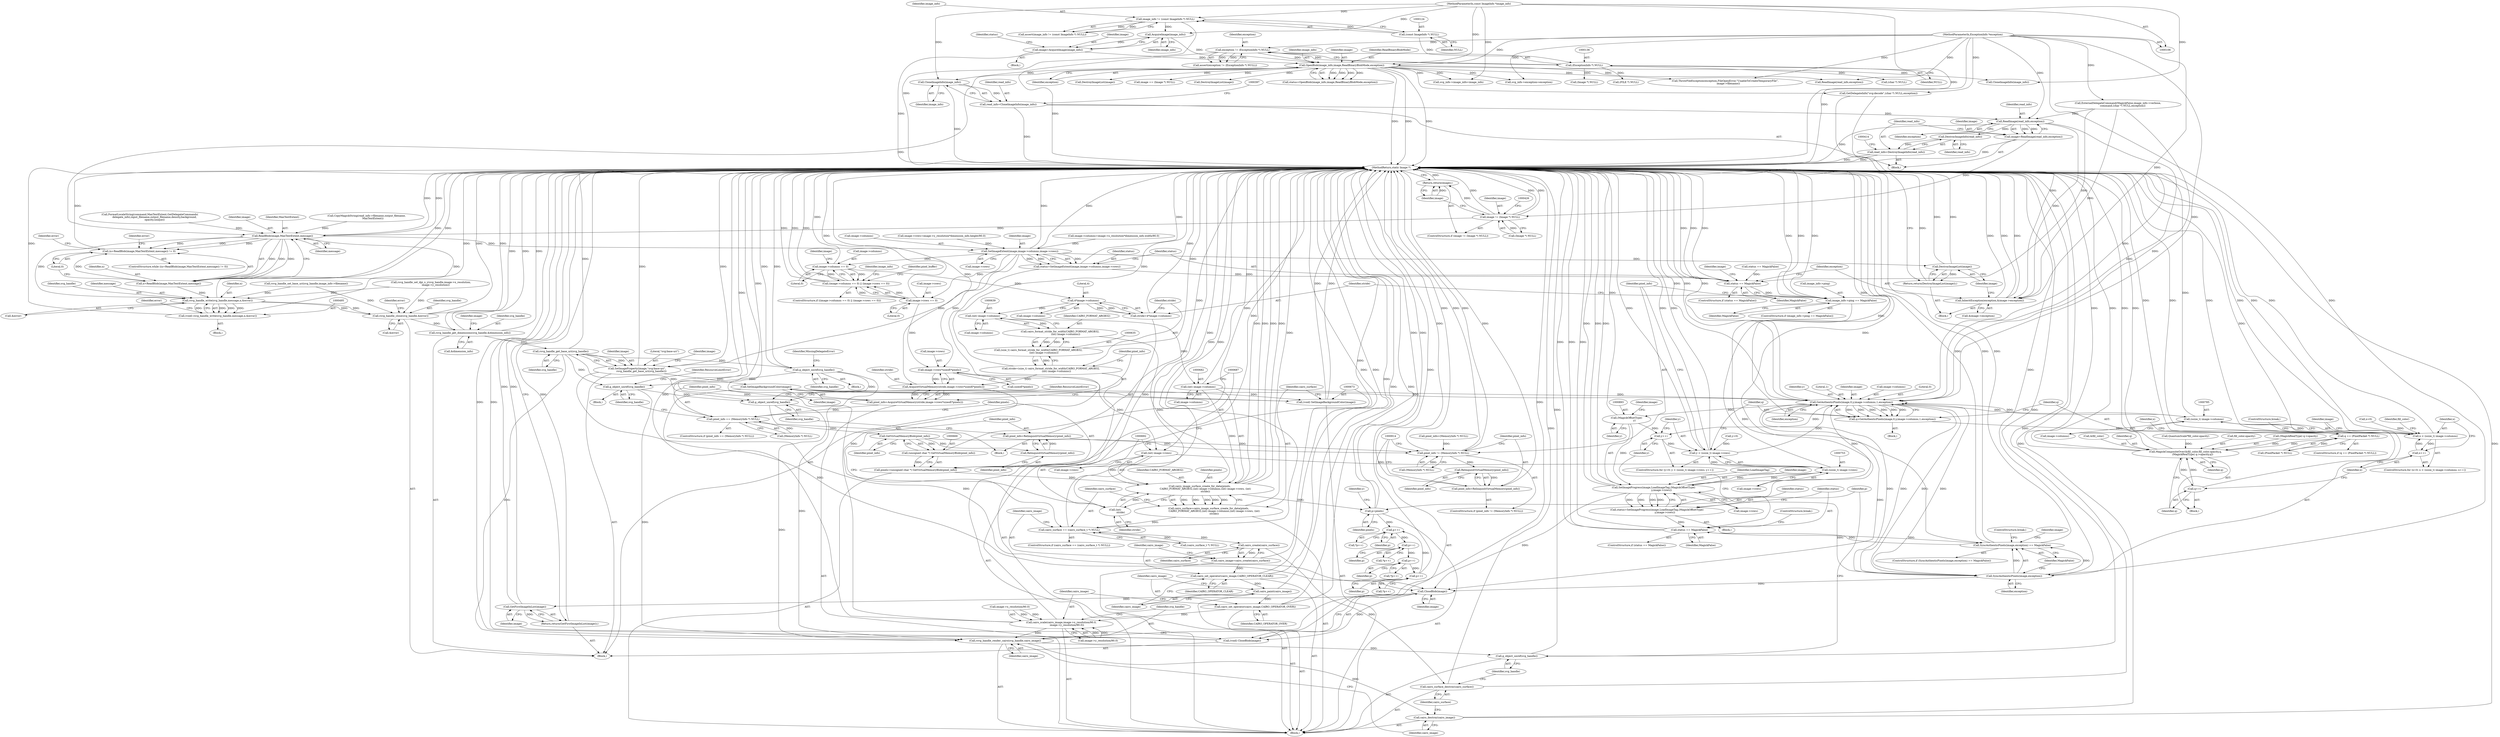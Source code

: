 digraph "0_ImageMagick_f6e9d0d9955e85bdd7540b251cd50d598dacc5e6_60@pointer" {
"1000394" [label="(Call,CloneImageInfo(image_info))"];
"1000165" [label="(Call,OpenBlob(image_info,image,ReadBinaryBlobMode,exception))"];
"1000161" [label="(Call,AcquireImage(image_info))"];
"1000121" [label="(Call,image_info != (const ImageInfo *) NULL)"];
"1000107" [label="(MethodParameterIn,const ImageInfo *image_info)"];
"1000123" [label="(Call,(const ImageInfo *) NULL)"];
"1000159" [label="(Call,image=AcquireImage(image_info))"];
"1000133" [label="(Call,exception != (ExceptionInfo *) NULL)"];
"1000108" [label="(MethodParameterIn,ExceptionInfo *exception)"];
"1000135" [label="(Call,(ExceptionInfo *) NULL)"];
"1000392" [label="(Call,read_info=CloneImageInfo(image_info))"];
"1000406" [label="(Call,ReadImage(read_info,exception))"];
"1000404" [label="(Call,image=ReadImage(read_info,exception))"];
"1000418" [label="(Call,image != (Image *) NULL)"];
"1000423" [label="(Return,return(image);)"];
"1000483" [label="(Call,ReadBlob(image,MaxTextExtent,message))"];
"1000480" [label="(Call,(n=ReadBlob(image,MaxTextExtent,message)) != 0)"];
"1000481" [label="(Call,n=ReadBlob(image,MaxTextExtent,message))"];
"1000496" [label="(Call,rsvg_handle_write(svg_handle,message,n,&error))"];
"1000494" [label="(Call,(void) rsvg_handle_write(svg_handle,message,n,&error))"];
"1000515" [label="(Call,rsvg_handle_close(svg_handle,&error))"];
"1000527" [label="(Call,rsvg_handle_get_dimensions(svg_handle,&dimension_info))"];
"1000594" [label="(Call,rsvg_handle_get_base_uri(svg_handle))"];
"1000591" [label="(Call,SetImageProperty(image,\"svg:base-uri\",\n           rsvg_handle_get_base_uri(svg_handle)))"];
"1000674" [label="(Call,SetImageBackgroundColor(image))"];
"1000672" [label="(Call,(void) SetImageBackgroundColor(image))"];
"1000762" [label="(Call,GetAuthenticPixels(image,0,y,image->columns,1,exception))"];
"1000757" [label="(Call,y++)"];
"1000750" [label="(Call,y < (ssize_t) image->rows)"];
"1000760" [label="(Call,q=GetAuthenticPixels(image,0,y,image->columns,1,exception))"];
"1000772" [label="(Call,q == (PixelPacket *) NULL)"];
"1000856" [label="(Call,MagickCompositeOver(&fill_color,fill_color.opacity,q,\n                  (MagickRealType) q->opacity,q))"];
"1000869" [label="(Call,q++)"];
"1000784" [label="(Call,(ssize_t) image->columns)"];
"1000782" [label="(Call,x < (ssize_t) image->columns)"];
"1000789" [label="(Call,x++)"];
"1000873" [label="(Call,SyncAuthenticPixels(image,exception))"];
"1000872" [label="(Call,SyncAuthenticPixels(image,exception) == MagickFalse)"];
"1000899" [label="(Call,status == MagickFalse)"];
"1000889" [label="(Call,SetImageProgress(image,LoadImageTag,(MagickOffsetType)\n                    y,image->rows))"];
"1000752" [label="(Call,(ssize_t) image->rows)"];
"1000887" [label="(Call,status=SetImageProgress(image,LoadImageTag,(MagickOffsetType)\n                    y,image->rows))"];
"1000915" [label="(Call,CloseBlob(image))"];
"1000913" [label="(Call,(void) CloseBlob(image))"];
"1000918" [label="(Call,GetFirstImageInList(image))"];
"1000917" [label="(Return,return(GetFirstImageInList(image));)"];
"1000892" [label="(Call,(MagickOffsetType)\n                    y)"];
"1000612" [label="(Call,g_object_unref(svg_handle))"];
"1000661" [label="(Call,g_object_unref(svg_handle))"];
"1000705" [label="(Call,g_object_unref(svg_handle))"];
"1000734" [label="(Call,rsvg_handle_render_cairo(svg_handle,cairo_image))"];
"1000737" [label="(Call,cairo_destroy(cairo_image))"];
"1000741" [label="(Call,g_object_unref(svg_handle))"];
"1000564" [label="(Call,SetImageExtent(image,image->columns,image->rows))"];
"1000562" [label="(Call,status=SetImageExtent(image,image->columns,image->rows))"];
"1000573" [label="(Call,status == MagickFalse)"];
"1000618" [label="(Call,image_info->ping == MagickFalse)"];
"1000584" [label="(Call,DestroyImageList(image))"];
"1000583" [label="(Return,return(DestroyImageList(image));)"];
"1000598" [label="(Call,image->columns == 0)"];
"1000597" [label="(Call,(image->columns == 0) || (image->rows == 0))"];
"1000627" [label="(Call,4*image->columns)"];
"1000625" [label="(Call,stride=4*image->columns)"];
"1000638" [label="(Call,(int) image->columns)"];
"1000636" [label="(Call,cairo_format_stride_for_width(CAIRO_FORMAT_ARGB32,\n              (int) image->columns))"];
"1000634" [label="(Call,(size_t) cairo_format_stride_for_width(CAIRO_FORMAT_ARGB32,\n              (int) image->columns))"];
"1000632" [label="(Call,stride=(size_t) cairo_format_stride_for_width(CAIRO_FORMAT_ARGB32,\n              (int) image->columns))"];
"1000645" [label="(Call,AcquireVirtualMemory(stride,image->rows*sizeof(*pixels)))"];
"1000643" [label="(Call,pixel_info=AcquireVirtualMemory(stride,image->rows*sizeof(*pixels)))"];
"1000655" [label="(Call,pixel_info == (MemoryInfo *) NULL)"];
"1000670" [label="(Call,GetVirtualMemoryBlob(pixel_info))"];
"1000668" [label="(Call,(unsigned char *) GetVirtualMemoryBlob(pixel_info))"];
"1000666" [label="(Call,pixels=(unsigned char *) GetVirtualMemoryBlob(pixel_info))"];
"1000678" [label="(Call,cairo_image_surface_create_for_data(pixels,\n              CAIRO_FORMAT_ARGB32,(int) image->columns,(int) image->rows, (int)\n              stride))"];
"1000676" [label="(Call,cairo_surface=cairo_image_surface_create_for_data(pixels,\n              CAIRO_FORMAT_ARGB32,(int) image->columns,(int) image->rows, (int)\n              stride))"];
"1000695" [label="(Call,cairo_surface == (cairo_surface_t *) NULL)"];
"1000712" [label="(Call,cairo_create(cairo_surface))"];
"1000710" [label="(Call,cairo_image=cairo_create(cairo_surface))"];
"1000714" [label="(Call,cairo_set_operator(cairo_image,CAIRO_OPERATOR_CLEAR))"];
"1000717" [label="(Call,cairo_paint(cairo_image))"];
"1000719" [label="(Call,cairo_set_operator(cairo_image,CAIRO_OPERATOR_OVER))"];
"1000722" [label="(Call,cairo_scale(cairo_image,image->x_resolution/90.0,\n              image->y_resolution/90.0))"];
"1000739" [label="(Call,cairo_surface_destroy(cairo_surface))"];
"1000743" [label="(Call,p=pixels)"];
"1000798" [label="(Call,p++)"];
"1000806" [label="(Call,p++)"];
"1000814" [label="(Call,p++)"];
"1000824" [label="(Call,p++)"];
"1000703" [label="(Call,RelinquishVirtualMemory(pixel_info))"];
"1000701" [label="(Call,pixel_info=RelinquishVirtualMemory(pixel_info))"];
"1000904" [label="(Call,pixel_info != (MemoryInfo *) NULL)"];
"1000911" [label="(Call,RelinquishVirtualMemory(pixel_info))"];
"1000909" [label="(Call,pixel_info=RelinquishVirtualMemory(pixel_info))"];
"1000691" [label="(Call,(int)\n              stride)"];
"1000681" [label="(Call,(int) image->columns)"];
"1000603" [label="(Call,image->rows == 0)"];
"1000647" [label="(Call,image->rows*sizeof(*pixels))"];
"1000686" [label="(Call,(int) image->rows)"];
"1000411" [label="(Call,DestroyImageInfo(read_info))"];
"1000409" [label="(Call,read_info=DestroyImageInfo(read_info))"];
"1000577" [label="(Call,InheritException(exception,&image->exception))"];
"1000869" [label="(Call,q++)"];
"1000736" [label="(Identifier,cairo_image)"];
"1000490" [label="(Identifier,error)"];
"1000912" [label="(Identifier,pixel_info)"];
"1000905" [label="(Identifier,pixel_info)"];
"1000648" [label="(Call,image->rows)"];
"1000180" [label="(Call,(Image *) NULL)"];
"1000789" [label="(Call,x++)"];
"1000779" [label="(Call,x=0)"];
"1000161" [label="(Call,AcquireImage(image_info))"];
"1000625" [label="(Call,stride=4*image->columns)"];
"1000577" [label="(Call,InheritException(exception,&image->exception))"];
"1000623" [label="(Block,)"];
"1000454" [label="(Call,rsvg_handle_set_base_uri(svg_handle,image_info->filename))"];
"1000719" [label="(Call,cairo_set_operator(cairo_image,CAIRO_OPERATOR_OVER))"];
"1000169" [label="(Identifier,exception)"];
"1000765" [label="(Identifier,y)"];
"1000407" [label="(Identifier,read_info)"];
"1000603" [label="(Call,image->rows == 0)"];
"1000159" [label="(Call,image=AcquireImage(image_info))"];
"1000419" [label="(Identifier,image)"];
"1000133" [label="(Call,exception != (ExceptionInfo *) NULL)"];
"1000613" [label="(Identifier,svg_handle)"];
"1000576" [label="(Block,)"];
"1000177" [label="(Call,DestroyImageList(image))"];
"1000670" [label="(Call,GetVirtualMemoryBlob(pixel_info))"];
"1000704" [label="(Identifier,pixel_info)"];
"1000886" [label="(Block,)"];
"1000873" [label="(Call,SyncAuthenticPixels(image,exception))"];
"1000120" [label="(Call,assert(image_info != (const ImageInfo *) NULL))"];
"1000134" [label="(Identifier,exception)"];
"1000863" [label="(Call,(MagickRealType) q->opacity)"];
"1000761" [label="(Identifier,q)"];
"1000696" [label="(Identifier,cairo_surface)"];
"1000483" [label="(Call,ReadBlob(image,MaxTextExtent,message))"];
"1000891" [label="(Identifier,LoadImageTag)"];
"1000919" [label="(Identifier,image)"];
"1000752" [label="(Call,(ssize_t) image->rows)"];
"1000911" [label="(Call,RelinquishVirtualMemory(pixel_info))"];
"1000107" [label="(MethodParameterIn,const ImageInfo *image_info)"];
"1001356" [label="(Call,CloneImageInfo(image_info))"];
"1000527" [label="(Call,rsvg_handle_get_dimensions(svg_handle,&dimension_info))"];
"1000769" [label="(Literal,1)"];
"1000585" [label="(Identifier,image)"];
"1000871" [label="(ControlStructure,if (SyncAuthenticPixels(image,exception) == MagickFalse))"];
"1000784" [label="(Call,(ssize_t) image->columns)"];
"1000620" [label="(Identifier,image_info)"];
"1000680" [label="(Identifier,CAIRO_FORMAT_ARGB32)"];
"1000697" [label="(Call,(cairo_surface_t *) NULL)"];
"1000511" [label="(Identifier,error)"];
"1000656" [label="(Identifier,pixel_info)"];
"1000773" [label="(Identifier,q)"];
"1000763" [label="(Identifier,image)"];
"1000612" [label="(Call,g_object_unref(svg_handle))"];
"1000500" [label="(Call,&error)"];
"1000766" [label="(Call,image->columns)"];
"1000636" [label="(Call,cairo_format_stride_for_width(CAIRO_FORMAT_ARGB32,\n              (int) image->columns))"];
"1000813" [label="(Call,*p++)"];
"1000678" [label="(Call,cairo_image_surface_create_for_data(pixels,\n              CAIRO_FORMAT_ARGB32,(int) image->columns,(int) image->rows, (int)\n              stride))"];
"1000655" [label="(Call,pixel_info == (MemoryInfo *) NULL)"];
"1000915" [label="(Call,CloseBlob(image))"];
"1000392" [label="(Call,read_info=CloneImageInfo(image_info))"];
"1000714" [label="(Call,cairo_set_operator(cairo_image,CAIRO_OPERATOR_CLEAR))"];
"1000531" [label="(Call,image->columns=image->x_resolution*dimension_info.width/90.0)"];
"1000798" [label="(Call,p++)"];
"1000481" [label="(Call,n=ReadBlob(image,MaxTextExtent,message))"];
"1000706" [label="(Identifier,svg_handle)"];
"1000909" [label="(Call,pixel_info=RelinquishVirtualMemory(pixel_info))"];
"1000806" [label="(Call,p++)"];
"1000876" [label="(Identifier,MagickFalse)"];
"1000424" [label="(Identifier,image)"];
"1000482" [label="(Identifier,n)"];
"1000901" [label="(Identifier,MagickFalse)"];
"1000393" [label="(Identifier,read_info)"];
"1000498" [label="(Identifier,message)"];
"1000700" [label="(Block,)"];
"1000632" [label="(Call,stride=(size_t) cairo_format_stride_for_width(CAIRO_FORMAT_ARGB32,\n              (int) image->columns))"];
"1000683" [label="(Call,image->columns)"];
"1000418" [label="(Call,image != (Image *) NULL)"];
"1000622" [label="(Identifier,MagickFalse)"];
"1000604" [label="(Call,image->rows)"];
"1000688" [label="(Call,image->rows)"];
"1000857" [label="(Call,&fill_color)"];
"1000122" [label="(Identifier,image_info)"];
"1000782" [label="(Call,x < (ssize_t) image->columns)"];
"1000410" [label="(Identifier,read_info)"];
"1000611" [label="(Identifier,pixel_buffer)"];
"1000724" [label="(Call,image->x_resolution/90.0)"];
"1000162" [label="(Identifier,image_info)"];
"1000695" [label="(Call,cairo_surface == (cairo_surface_t *) NULL)"];
"1000814" [label="(Call,p++)"];
"1000771" [label="(ControlStructure,if (q == (PixelPacket *) NULL))"];
"1000617" [label="(ControlStructure,if (image_info->ping == MagickFalse))"];
"1000412" [label="(Identifier,read_info)"];
"1000676" [label="(Call,cairo_surface=cairo_image_surface_create_for_data(pixels,\n              CAIRO_FORMAT_ARGB32,(int) image->columns,(int) image->rows, (int)\n              stride))"];
"1000640" [label="(Call,image->columns)"];
"1000646" [label="(Identifier,stride)"];
"1000662" [label="(Identifier,svg_handle)"];
"1000488" [label="(Block,)"];
"1000740" [label="(Identifier,cairo_surface)"];
"1000959" [label="(Call,ThrowFileException(exception,FileOpenError,\"UnableToCreateTemporaryFile\",\n        image->filename))"];
"1000420" [label="(Call,(Image *) NULL)"];
"1000777" [label="(ControlStructure,break;)"];
"1000824" [label="(Call,p++)"];
"1000521" [label="(Identifier,error)"];
"1000584" [label="(Call,DestroyImageList(image))"];
"1000121" [label="(Call,image_info != (const ImageInfo *) NULL)"];
"1000754" [label="(Call,image->rows)"];
"1000917" [label="(Return,return(GetFirstImageInList(image));)"];
"1000566" [label="(Call,image->columns)"];
"1000903" [label="(ControlStructure,if (pixel_info != (MemoryInfo *) NULL))"];
"1000471" [label="(Call,rsvg_handle_set_dpi_x_y(svg_handle,image->x_resolution,\n            image->y_resolution))"];
"1000494" [label="(Call,(void) rsvg_handle_write(svg_handle,message,n,&error))"];
"1000895" [label="(Call,image->rows)"];
"1000916" [label="(Identifier,image)"];
"1000887" [label="(Call,status=SetImageProgress(image,LoadImageTag,(MagickOffsetType)\n                    y,image->rows))"];
"1000135" [label="(Call,(ExceptionInfo *) NULL)"];
"1000398" [label="(Call,CopyMagickString(read_info->filename,output_filename,\n                MaxTextExtent))"];
"1000390" [label="(Block,)"];
"1000705" [label="(Call,g_object_unref(svg_handle))"];
"1000904" [label="(Call,pixel_info != (MemoryInfo *) NULL)"];
"1000807" [label="(Identifier,p)"];
"1000165" [label="(Call,OpenBlob(image_info,image,ReadBinaryBlobMode,exception))"];
"1000575" [label="(Identifier,MagickFalse)"];
"1000572" [label="(ControlStructure,if (status == MagickFalse))"];
"1000619" [label="(Call,image_info->ping)"];
"1000872" [label="(Call,SyncAuthenticPixels(image,exception) == MagickFalse)"];
"1000668" [label="(Call,(unsigned char *) GetVirtualMemoryBlob(pixel_info))"];
"1000742" [label="(Identifier,svg_handle)"];
"1000167" [label="(Identifier,image)"];
"1000533" [label="(Identifier,image)"];
"1000661" [label="(Call,g_object_unref(svg_handle))"];
"1001391" [label="(Call,ReadImage(read_info,exception))"];
"1000735" [label="(Identifier,svg_handle)"];
"1000647" [label="(Call,image->rows*sizeof(*pixels))"];
"1000862" [label="(Identifier,q)"];
"1000832" [label="(Call,QuantumScale*fill_color.opacity)"];
"1000722" [label="(Call,cairo_scale(cairo_image,image->x_resolution/90.0,\n              image->y_resolution/90.0))"];
"1000597" [label="(Call,(image->columns == 0) || (image->rows == 0))"];
"1000739" [label="(Call,cairo_surface_destroy(cairo_surface))"];
"1000718" [label="(Identifier,cairo_image)"];
"1000423" [label="(Return,return(image);)"];
"1000717" [label="(Call,cairo_paint(cairo_image))"];
"1000797" [label="(Call,*p++)"];
"1000870" [label="(Identifier,q)"];
"1000588" [label="(Identifier,image)"];
"1000168" [label="(Identifier,ReadBinaryBlobMode)"];
"1000856" [label="(Call,MagickCompositeOver(&fill_color,fill_color.opacity,q,\n                  (MagickRealType) q->opacity,q))"];
"1000679" [label="(Identifier,pixels)"];
"1001464" [label="(MethodReturn,static Image *)"];
"1000579" [label="(Call,&image->exception)"];
"1000557" [label="(Call,pixel_info=(MemoryInfo *) NULL)"];
"1000164" [label="(Identifier,status)"];
"1000691" [label="(Call,(int)\n              stride)"];
"1000109" [label="(Block,)"];
"1000720" [label="(Identifier,cairo_image)"];
"1000674" [label="(Call,SetImageBackgroundColor(image))"];
"1000790" [label="(Identifier,x)"];
"1000406" [label="(Call,ReadImage(read_info,exception))"];
"1000499" [label="(Identifier,n)"];
"1000910" [label="(Identifier,pixel_info)"];
"1000404" [label="(Call,image=ReadImage(read_info,exception))"];
"1000762" [label="(Call,GetAuthenticPixels(image,0,y,image->columns,1,exception))"];
"1000681" [label="(Call,(int) image->columns)"];
"1000574" [label="(Identifier,status)"];
"1000922" [label="(Call,(FILE *) NULL)"];
"1000759" [label="(Block,)"];
"1000729" [label="(Call,image->y_resolution/90.0)"];
"1000479" [label="(ControlStructure,while ((n=ReadBlob(image,MaxTextExtent,message)) != 0))"];
"1000599" [label="(Call,image->columns)"];
"1000342" [label="(Call,FormatLocaleString(command,MaxTextExtent,GetDelegateCommands(\n            delegate_info),input_filename,output_filename,density,background,\n            opacity,unique))"];
"1000778" [label="(ControlStructure,for (x=0; x < (ssize_t) image->columns; x++))"];
"1000166" [label="(Identifier,image_info)"];
"1000480" [label="(Call,(n=ReadBlob(image,MaxTextExtent,message)) != 0)"];
"1000657" [label="(Call,(MemoryInfo *) NULL)"];
"1000892" [label="(Call,(MagickOffsetType)\n                    y)"];
"1000405" [label="(Identifier,image)"];
"1000758" [label="(Identifier,y)"];
"1000772" [label="(Call,q == (PixelPacket *) NULL)"];
"1000913" [label="(Call,(void) CloseBlob(image))"];
"1000562" [label="(Call,status=SetImageExtent(image,image->columns,image->rows))"];
"1000783" [label="(Identifier,x)"];
"1000484" [label="(Identifier,image)"];
"1000786" [label="(Call,image->columns)"];
"1000799" [label="(Identifier,p)"];
"1000607" [label="(Literal,0)"];
"1000497" [label="(Identifier,svg_handle)"];
"1000701" [label="(Call,pixel_info=RelinquishVirtualMemory(pixel_info))"];
"1000664" [label="(Identifier,ResourceLimitError)"];
"1000902" [label="(ControlStructure,break;)"];
"1000774" [label="(Call,(PixelPacket *) NULL)"];
"1000890" [label="(Identifier,image)"];
"1000764" [label="(Literal,0)"];
"1000671" [label="(Identifier,pixel_info)"];
"1000615" [label="(Identifier,MissingDelegateError)"];
"1000750" [label="(Call,y < (ssize_t) image->rows)"];
"1000672" [label="(Call,(void) SetImageBackgroundColor(image))"];
"1000805" [label="(Call,*p++)"];
"1000411" [label="(Call,DestroyImageInfo(read_info))"];
"1000245" [label="(Call,(char *) NULL)"];
"1000823" [label="(Call,*p++)"];
"1000888" [label="(Identifier,status)"];
"1000564" [label="(Call,SetImageExtent(image,image->columns,image->rows))"];
"1000643" [label="(Call,pixel_info=AcquireVirtualMemory(stride,image->rows*sizeof(*pixels)))"];
"1000602" [label="(Literal,0)"];
"1000125" [label="(Identifier,NULL)"];
"1000694" [label="(ControlStructure,if (cairo_surface == (cairo_surface_t *) NULL))"];
"1000900" [label="(Identifier,status)"];
"1000594" [label="(Call,rsvg_handle_get_base_uri(svg_handle))"];
"1000645" [label="(Call,AcquireVirtualMemory(stride,image->rows*sizeof(*pixels)))"];
"1000667" [label="(Identifier,pixels)"];
"1000634" [label="(Call,(size_t) cairo_format_stride_for_width(CAIRO_FORMAT_ARGB32,\n              (int) image->columns))"];
"1000660" [label="(Block,)"];
"1000600" [label="(Identifier,image)"];
"1000573" [label="(Call,status == MagickFalse)"];
"1000123" [label="(Call,(const ImageInfo *) NULL)"];
"1000583" [label="(Return,return(DestroyImageList(image));)"];
"1000825" [label="(Identifier,p)"];
"1000394" [label="(Call,CloneImageInfo(image_info))"];
"1000629" [label="(Call,image->columns)"];
"1000877" [label="(ControlStructure,break;)"];
"1000544" [label="(Call,image->rows=image->y_resolution*dimension_info.height/90.0)"];
"1000743" [label="(Call,p=pixels)"];
"1000686" [label="(Call,(int) image->rows)"];
"1000644" [label="(Identifier,pixel_info)"];
"1000132" [label="(Call,assert(exception != (ExceptionInfo *) NULL))"];
"1000395" [label="(Identifier,image_info)"];
"1000711" [label="(Identifier,cairo_image)"];
"1000605" [label="(Identifier,image)"];
"1000654" [label="(ControlStructure,if (pixel_info == (MemoryInfo *) NULL))"];
"1000528" [label="(Identifier,svg_handle)"];
"1000408" [label="(Identifier,exception)"];
"1000591" [label="(Call,SetImageProperty(image,\"svg:base-uri\",\n           rsvg_handle_get_base_uri(svg_handle)))"];
"1000565" [label="(Identifier,image)"];
"1000715" [label="(Identifier,cairo_image)"];
"1000598" [label="(Call,image->columns == 0)"];
"1000889" [label="(Call,SetImageProgress(image,LoadImageTag,(MagickOffsetType)\n                    y,image->rows))"];
"1000747" [label="(Call,y=0)"];
"1000881" [label="(Identifier,image)"];
"1000515" [label="(Call,rsvg_handle_close(svg_handle,&error))"];
"1000708" [label="(Identifier,ResourceLimitError)"];
"1000618" [label="(Call,image_info->ping == MagickFalse)"];
"1000741" [label="(Call,g_object_unref(svg_handle))"];
"1000712" [label="(Call,cairo_create(cairo_surface))"];
"1000899" [label="(Call,status == MagickFalse)"];
"1000529" [label="(Call,&dimension_info)"];
"1000896" [label="(Identifier,image)"];
"1000745" [label="(Identifier,pixels)"];
"1000770" [label="(Identifier,exception)"];
"1000723" [label="(Identifier,cairo_image)"];
"1000409" [label="(Call,read_info=DestroyImageInfo(read_info))"];
"1000516" [label="(Identifier,svg_handle)"];
"1000627" [label="(Call,4*image->columns)"];
"1000666" [label="(Call,pixels=(unsigned char *) GetVirtualMemoryBlob(pixel_info))"];
"1000160" [label="(Identifier,image)"];
"1000794" [label="(Identifier,fill_color)"];
"1000713" [label="(Identifier,cairo_surface)"];
"1000744" [label="(Identifier,p)"];
"1000486" [label="(Identifier,message)"];
"1000693" [label="(Identifier,stride)"];
"1000780" [label="(Identifier,x)"];
"1000487" [label="(Literal,0)"];
"1000751" [label="(Identifier,y)"];
"1000596" [label="(ControlStructure,if ((image->columns == 0) || (image->rows == 0)))"];
"1000637" [label="(Identifier,CAIRO_FORMAT_ARGB32)"];
"1000595" [label="(Identifier,svg_handle)"];
"1000675" [label="(Identifier,image)"];
"1000894" [label="(Identifier,y)"];
"1000746" [label="(ControlStructure,for (y=0; y < (ssize_t) image->rows; y++))"];
"1000859" [label="(Call,fill_color.opacity)"];
"1000569" [label="(Call,image->rows)"];
"1000710" [label="(Call,cairo_image=cairo_create(cairo_surface))"];
"1000975" [label="(Call,image == (Image *) NULL)"];
"1000517" [label="(Call,&error)"];
"1000417" [label="(ControlStructure,if (image != (Image *) NULL))"];
"1000651" [label="(Call,sizeof(*pixels))"];
"1000738" [label="(Identifier,cairo_image)"];
"1000355" [label="(Call,ExternalDelegateCommand(MagickFalse,image_info->verbose,\n            command,(char *) NULL,exception))"];
"1000504" [label="(Identifier,error)"];
"1000243" [label="(Call,GetDelegateInfo(\"svg:decode\",(char *) NULL,exception))"];
"1000137" [label="(Identifier,NULL)"];
"1000608" [label="(Block,)"];
"1000485" [label="(Identifier,MaxTextExtent)"];
"1000918" [label="(Call,GetFirstImageInList(image))"];
"1000968" [label="(Call,DestroyImageList(image))"];
"1000171" [label="(Call,status == MagickFalse)"];
"1001006" [label="(Call,svg_info->exception=exception)"];
"1000721" [label="(Identifier,CAIRO_OPERATOR_OVER)"];
"1000592" [label="(Identifier,image)"];
"1000737" [label="(Call,cairo_destroy(cairo_image))"];
"1000578" [label="(Identifier,exception)"];
"1000628" [label="(Literal,4)"];
"1000874" [label="(Identifier,image)"];
"1000633" [label="(Identifier,stride)"];
"1000593" [label="(Literal,\"svg:base-uri\")"];
"1001016" [label="(Call,svg_info->image_info=image_info)"];
"1000734" [label="(Call,rsvg_handle_render_cairo(svg_handle,cairo_image))"];
"1000677" [label="(Identifier,cairo_surface)"];
"1000429" [label="(Block,)"];
"1000760" [label="(Call,q=GetAuthenticPixels(image,0,y,image->columns,1,exception))"];
"1000716" [label="(Identifier,CAIRO_OPERATOR_CLEAR)"];
"1000906" [label="(Call,(MemoryInfo *) NULL)"];
"1000703" [label="(Call,RelinquishVirtualMemory(pixel_info))"];
"1000108" [label="(MethodParameterIn,ExceptionInfo *exception)"];
"1000563" [label="(Identifier,status)"];
"1000868" [label="(Identifier,q)"];
"1000791" [label="(Block,)"];
"1000757" [label="(Call,y++)"];
"1000898" [label="(ControlStructure,if (status == MagickFalse))"];
"1000638" [label="(Call,(int) image->columns)"];
"1000702" [label="(Identifier,pixel_info)"];
"1000163" [label="(Call,status=OpenBlob(image_info,image,ReadBinaryBlobMode,exception))"];
"1000815" [label="(Identifier,p)"];
"1000496" [label="(Call,rsvg_handle_write(svg_handle,message,n,&error))"];
"1000748" [label="(Identifier,y)"];
"1000626" [label="(Identifier,stride)"];
"1000875" [label="(Identifier,exception)"];
"1000394" -> "1000392"  [label="AST: "];
"1000394" -> "1000395"  [label="CFG: "];
"1000395" -> "1000394"  [label="AST: "];
"1000392" -> "1000394"  [label="CFG: "];
"1000394" -> "1001464"  [label="DDG: "];
"1000394" -> "1000392"  [label="DDG: "];
"1000165" -> "1000394"  [label="DDG: "];
"1000107" -> "1000394"  [label="DDG: "];
"1000165" -> "1000163"  [label="AST: "];
"1000165" -> "1000169"  [label="CFG: "];
"1000166" -> "1000165"  [label="AST: "];
"1000167" -> "1000165"  [label="AST: "];
"1000168" -> "1000165"  [label="AST: "];
"1000169" -> "1000165"  [label="AST: "];
"1000163" -> "1000165"  [label="CFG: "];
"1000165" -> "1001464"  [label="DDG: "];
"1000165" -> "1001464"  [label="DDG: "];
"1000165" -> "1001464"  [label="DDG: "];
"1000165" -> "1000163"  [label="DDG: "];
"1000165" -> "1000163"  [label="DDG: "];
"1000165" -> "1000163"  [label="DDG: "];
"1000165" -> "1000163"  [label="DDG: "];
"1000161" -> "1000165"  [label="DDG: "];
"1000107" -> "1000165"  [label="DDG: "];
"1000159" -> "1000165"  [label="DDG: "];
"1000133" -> "1000165"  [label="DDG: "];
"1000108" -> "1000165"  [label="DDG: "];
"1000165" -> "1000177"  [label="DDG: "];
"1000165" -> "1000243"  [label="DDG: "];
"1000165" -> "1000483"  [label="DDG: "];
"1000165" -> "1000959"  [label="DDG: "];
"1000165" -> "1000968"  [label="DDG: "];
"1000165" -> "1000975"  [label="DDG: "];
"1000165" -> "1001006"  [label="DDG: "];
"1000165" -> "1001016"  [label="DDG: "];
"1000165" -> "1001356"  [label="DDG: "];
"1000165" -> "1001391"  [label="DDG: "];
"1000161" -> "1000159"  [label="AST: "];
"1000161" -> "1000162"  [label="CFG: "];
"1000162" -> "1000161"  [label="AST: "];
"1000159" -> "1000161"  [label="CFG: "];
"1000161" -> "1000159"  [label="DDG: "];
"1000121" -> "1000161"  [label="DDG: "];
"1000107" -> "1000161"  [label="DDG: "];
"1000121" -> "1000120"  [label="AST: "];
"1000121" -> "1000123"  [label="CFG: "];
"1000122" -> "1000121"  [label="AST: "];
"1000123" -> "1000121"  [label="AST: "];
"1000120" -> "1000121"  [label="CFG: "];
"1000121" -> "1001464"  [label="DDG: "];
"1000121" -> "1000120"  [label="DDG: "];
"1000121" -> "1000120"  [label="DDG: "];
"1000107" -> "1000121"  [label="DDG: "];
"1000123" -> "1000121"  [label="DDG: "];
"1000107" -> "1000106"  [label="AST: "];
"1000107" -> "1001464"  [label="DDG: "];
"1000107" -> "1001016"  [label="DDG: "];
"1000107" -> "1001356"  [label="DDG: "];
"1000123" -> "1000125"  [label="CFG: "];
"1000124" -> "1000123"  [label="AST: "];
"1000125" -> "1000123"  [label="AST: "];
"1000123" -> "1000135"  [label="DDG: "];
"1000159" -> "1000109"  [label="AST: "];
"1000160" -> "1000159"  [label="AST: "];
"1000164" -> "1000159"  [label="CFG: "];
"1000159" -> "1001464"  [label="DDG: "];
"1000133" -> "1000132"  [label="AST: "];
"1000133" -> "1000135"  [label="CFG: "];
"1000134" -> "1000133"  [label="AST: "];
"1000135" -> "1000133"  [label="AST: "];
"1000132" -> "1000133"  [label="CFG: "];
"1000133" -> "1001464"  [label="DDG: "];
"1000133" -> "1000132"  [label="DDG: "];
"1000133" -> "1000132"  [label="DDG: "];
"1000108" -> "1000133"  [label="DDG: "];
"1000135" -> "1000133"  [label="DDG: "];
"1000108" -> "1000106"  [label="AST: "];
"1000108" -> "1001464"  [label="DDG: "];
"1000108" -> "1000243"  [label="DDG: "];
"1000108" -> "1000355"  [label="DDG: "];
"1000108" -> "1000406"  [label="DDG: "];
"1000108" -> "1000577"  [label="DDG: "];
"1000108" -> "1000762"  [label="DDG: "];
"1000108" -> "1000873"  [label="DDG: "];
"1000108" -> "1000959"  [label="DDG: "];
"1000108" -> "1001006"  [label="DDG: "];
"1000108" -> "1001391"  [label="DDG: "];
"1000135" -> "1000137"  [label="CFG: "];
"1000136" -> "1000135"  [label="AST: "];
"1000137" -> "1000135"  [label="AST: "];
"1000135" -> "1000180"  [label="DDG: "];
"1000135" -> "1000245"  [label="DDG: "];
"1000135" -> "1000922"  [label="DDG: "];
"1000392" -> "1000390"  [label="AST: "];
"1000393" -> "1000392"  [label="AST: "];
"1000397" -> "1000392"  [label="CFG: "];
"1000392" -> "1001464"  [label="DDG: "];
"1000392" -> "1000406"  [label="DDG: "];
"1000406" -> "1000404"  [label="AST: "];
"1000406" -> "1000408"  [label="CFG: "];
"1000407" -> "1000406"  [label="AST: "];
"1000408" -> "1000406"  [label="AST: "];
"1000404" -> "1000406"  [label="CFG: "];
"1000406" -> "1001464"  [label="DDG: "];
"1000406" -> "1000404"  [label="DDG: "];
"1000406" -> "1000404"  [label="DDG: "];
"1000355" -> "1000406"  [label="DDG: "];
"1000406" -> "1000411"  [label="DDG: "];
"1000406" -> "1000577"  [label="DDG: "];
"1000406" -> "1000762"  [label="DDG: "];
"1000404" -> "1000390"  [label="AST: "];
"1000405" -> "1000404"  [label="AST: "];
"1000410" -> "1000404"  [label="CFG: "];
"1000404" -> "1001464"  [label="DDG: "];
"1000404" -> "1000418"  [label="DDG: "];
"1000418" -> "1000417"  [label="AST: "];
"1000418" -> "1000420"  [label="CFG: "];
"1000419" -> "1000418"  [label="AST: "];
"1000420" -> "1000418"  [label="AST: "];
"1000424" -> "1000418"  [label="CFG: "];
"1000426" -> "1000418"  [label="CFG: "];
"1000418" -> "1001464"  [label="DDG: "];
"1000418" -> "1001464"  [label="DDG: "];
"1000418" -> "1001464"  [label="DDG: "];
"1000420" -> "1000418"  [label="DDG: "];
"1000418" -> "1000423"  [label="DDG: "];
"1000418" -> "1000483"  [label="DDG: "];
"1000423" -> "1000417"  [label="AST: "];
"1000423" -> "1000424"  [label="CFG: "];
"1000424" -> "1000423"  [label="AST: "];
"1001464" -> "1000423"  [label="CFG: "];
"1000423" -> "1001464"  [label="DDG: "];
"1000424" -> "1000423"  [label="DDG: "];
"1000483" -> "1000481"  [label="AST: "];
"1000483" -> "1000486"  [label="CFG: "];
"1000484" -> "1000483"  [label="AST: "];
"1000485" -> "1000483"  [label="AST: "];
"1000486" -> "1000483"  [label="AST: "];
"1000481" -> "1000483"  [label="CFG: "];
"1000483" -> "1001464"  [label="DDG: "];
"1000483" -> "1001464"  [label="DDG: "];
"1000483" -> "1000480"  [label="DDG: "];
"1000483" -> "1000480"  [label="DDG: "];
"1000483" -> "1000480"  [label="DDG: "];
"1000483" -> "1000481"  [label="DDG: "];
"1000483" -> "1000481"  [label="DDG: "];
"1000483" -> "1000481"  [label="DDG: "];
"1000342" -> "1000483"  [label="DDG: "];
"1000398" -> "1000483"  [label="DDG: "];
"1000496" -> "1000483"  [label="DDG: "];
"1000483" -> "1000496"  [label="DDG: "];
"1000483" -> "1000564"  [label="DDG: "];
"1000480" -> "1000479"  [label="AST: "];
"1000480" -> "1000487"  [label="CFG: "];
"1000481" -> "1000480"  [label="AST: "];
"1000487" -> "1000480"  [label="AST: "];
"1000490" -> "1000480"  [label="CFG: "];
"1000511" -> "1000480"  [label="CFG: "];
"1000480" -> "1001464"  [label="DDG: "];
"1000481" -> "1000480"  [label="DDG: "];
"1000482" -> "1000481"  [label="AST: "];
"1000487" -> "1000481"  [label="CFG: "];
"1000481" -> "1001464"  [label="DDG: "];
"1000481" -> "1001464"  [label="DDG: "];
"1000481" -> "1000496"  [label="DDG: "];
"1000496" -> "1000494"  [label="AST: "];
"1000496" -> "1000500"  [label="CFG: "];
"1000497" -> "1000496"  [label="AST: "];
"1000498" -> "1000496"  [label="AST: "];
"1000499" -> "1000496"  [label="AST: "];
"1000500" -> "1000496"  [label="AST: "];
"1000494" -> "1000496"  [label="CFG: "];
"1000496" -> "1000494"  [label="DDG: "];
"1000496" -> "1000494"  [label="DDG: "];
"1000496" -> "1000494"  [label="DDG: "];
"1000496" -> "1000494"  [label="DDG: "];
"1000454" -> "1000496"  [label="DDG: "];
"1000471" -> "1000496"  [label="DDG: "];
"1000496" -> "1000515"  [label="DDG: "];
"1000496" -> "1000515"  [label="DDG: "];
"1000494" -> "1000488"  [label="AST: "];
"1000495" -> "1000494"  [label="AST: "];
"1000504" -> "1000494"  [label="CFG: "];
"1000494" -> "1001464"  [label="DDG: "];
"1000494" -> "1001464"  [label="DDG: "];
"1000515" -> "1000429"  [label="AST: "];
"1000515" -> "1000517"  [label="CFG: "];
"1000516" -> "1000515"  [label="AST: "];
"1000517" -> "1000515"  [label="AST: "];
"1000521" -> "1000515"  [label="CFG: "];
"1000515" -> "1001464"  [label="DDG: "];
"1000515" -> "1001464"  [label="DDG: "];
"1000454" -> "1000515"  [label="DDG: "];
"1000471" -> "1000515"  [label="DDG: "];
"1000515" -> "1000527"  [label="DDG: "];
"1000527" -> "1000429"  [label="AST: "];
"1000527" -> "1000529"  [label="CFG: "];
"1000528" -> "1000527"  [label="AST: "];
"1000529" -> "1000527"  [label="AST: "];
"1000533" -> "1000527"  [label="CFG: "];
"1000527" -> "1001464"  [label="DDG: "];
"1000527" -> "1001464"  [label="DDG: "];
"1000527" -> "1001464"  [label="DDG: "];
"1000527" -> "1000594"  [label="DDG: "];
"1000594" -> "1000591"  [label="AST: "];
"1000594" -> "1000595"  [label="CFG: "];
"1000595" -> "1000594"  [label="AST: "];
"1000591" -> "1000594"  [label="CFG: "];
"1000594" -> "1001464"  [label="DDG: "];
"1000594" -> "1000591"  [label="DDG: "];
"1000594" -> "1000612"  [label="DDG: "];
"1000594" -> "1000661"  [label="DDG: "];
"1000594" -> "1000705"  [label="DDG: "];
"1000594" -> "1000734"  [label="DDG: "];
"1000591" -> "1000429"  [label="AST: "];
"1000592" -> "1000591"  [label="AST: "];
"1000593" -> "1000591"  [label="AST: "];
"1000600" -> "1000591"  [label="CFG: "];
"1000591" -> "1001464"  [label="DDG: "];
"1000591" -> "1001464"  [label="DDG: "];
"1000564" -> "1000591"  [label="DDG: "];
"1000591" -> "1000674"  [label="DDG: "];
"1000591" -> "1000915"  [label="DDG: "];
"1000674" -> "1000672"  [label="AST: "];
"1000674" -> "1000675"  [label="CFG: "];
"1000675" -> "1000674"  [label="AST: "];
"1000672" -> "1000674"  [label="CFG: "];
"1000674" -> "1000672"  [label="DDG: "];
"1000674" -> "1000762"  [label="DDG: "];
"1000674" -> "1000915"  [label="DDG: "];
"1000672" -> "1000623"  [label="AST: "];
"1000673" -> "1000672"  [label="AST: "];
"1000677" -> "1000672"  [label="CFG: "];
"1000672" -> "1001464"  [label="DDG: "];
"1000672" -> "1001464"  [label="DDG: "];
"1000762" -> "1000760"  [label="AST: "];
"1000762" -> "1000770"  [label="CFG: "];
"1000763" -> "1000762"  [label="AST: "];
"1000764" -> "1000762"  [label="AST: "];
"1000765" -> "1000762"  [label="AST: "];
"1000766" -> "1000762"  [label="AST: "];
"1000769" -> "1000762"  [label="AST: "];
"1000770" -> "1000762"  [label="AST: "];
"1000760" -> "1000762"  [label="CFG: "];
"1000762" -> "1001464"  [label="DDG: "];
"1000762" -> "1001464"  [label="DDG: "];
"1000762" -> "1001464"  [label="DDG: "];
"1000762" -> "1000757"  [label="DDG: "];
"1000762" -> "1000760"  [label="DDG: "];
"1000762" -> "1000760"  [label="DDG: "];
"1000762" -> "1000760"  [label="DDG: "];
"1000762" -> "1000760"  [label="DDG: "];
"1000762" -> "1000760"  [label="DDG: "];
"1000762" -> "1000760"  [label="DDG: "];
"1000873" -> "1000762"  [label="DDG: "];
"1000873" -> "1000762"  [label="DDG: "];
"1000889" -> "1000762"  [label="DDG: "];
"1000750" -> "1000762"  [label="DDG: "];
"1000681" -> "1000762"  [label="DDG: "];
"1000784" -> "1000762"  [label="DDG: "];
"1000243" -> "1000762"  [label="DDG: "];
"1000355" -> "1000762"  [label="DDG: "];
"1000762" -> "1000784"  [label="DDG: "];
"1000762" -> "1000873"  [label="DDG: "];
"1000762" -> "1000873"  [label="DDG: "];
"1000762" -> "1000892"  [label="DDG: "];
"1000762" -> "1000915"  [label="DDG: "];
"1000757" -> "1000746"  [label="AST: "];
"1000757" -> "1000758"  [label="CFG: "];
"1000758" -> "1000757"  [label="AST: "];
"1000751" -> "1000757"  [label="CFG: "];
"1000757" -> "1000750"  [label="DDG: "];
"1000892" -> "1000757"  [label="DDG: "];
"1000750" -> "1000746"  [label="AST: "];
"1000750" -> "1000752"  [label="CFG: "];
"1000751" -> "1000750"  [label="AST: "];
"1000752" -> "1000750"  [label="AST: "];
"1000761" -> "1000750"  [label="CFG: "];
"1000905" -> "1000750"  [label="CFG: "];
"1000750" -> "1001464"  [label="DDG: "];
"1000750" -> "1001464"  [label="DDG: "];
"1000750" -> "1001464"  [label="DDG: "];
"1000747" -> "1000750"  [label="DDG: "];
"1000752" -> "1000750"  [label="DDG: "];
"1000760" -> "1000759"  [label="AST: "];
"1000761" -> "1000760"  [label="AST: "];
"1000773" -> "1000760"  [label="CFG: "];
"1000760" -> "1001464"  [label="DDG: "];
"1000760" -> "1000772"  [label="DDG: "];
"1000772" -> "1000771"  [label="AST: "];
"1000772" -> "1000774"  [label="CFG: "];
"1000773" -> "1000772"  [label="AST: "];
"1000774" -> "1000772"  [label="AST: "];
"1000777" -> "1000772"  [label="CFG: "];
"1000780" -> "1000772"  [label="CFG: "];
"1000772" -> "1001464"  [label="DDG: "];
"1000772" -> "1001464"  [label="DDG: "];
"1000772" -> "1001464"  [label="DDG: "];
"1000774" -> "1000772"  [label="DDG: "];
"1000772" -> "1000856"  [label="DDG: "];
"1000856" -> "1000791"  [label="AST: "];
"1000856" -> "1000868"  [label="CFG: "];
"1000857" -> "1000856"  [label="AST: "];
"1000859" -> "1000856"  [label="AST: "];
"1000862" -> "1000856"  [label="AST: "];
"1000863" -> "1000856"  [label="AST: "];
"1000868" -> "1000856"  [label="AST: "];
"1000870" -> "1000856"  [label="CFG: "];
"1000856" -> "1001464"  [label="DDG: "];
"1000856" -> "1001464"  [label="DDG: "];
"1000856" -> "1001464"  [label="DDG: "];
"1000856" -> "1001464"  [label="DDG: "];
"1000832" -> "1000856"  [label="DDG: "];
"1000869" -> "1000856"  [label="DDG: "];
"1000863" -> "1000856"  [label="DDG: "];
"1000856" -> "1000869"  [label="DDG: "];
"1000869" -> "1000791"  [label="AST: "];
"1000869" -> "1000870"  [label="CFG: "];
"1000870" -> "1000869"  [label="AST: "];
"1000790" -> "1000869"  [label="CFG: "];
"1000869" -> "1001464"  [label="DDG: "];
"1000784" -> "1000782"  [label="AST: "];
"1000784" -> "1000786"  [label="CFG: "];
"1000785" -> "1000784"  [label="AST: "];
"1000786" -> "1000784"  [label="AST: "];
"1000782" -> "1000784"  [label="CFG: "];
"1000784" -> "1001464"  [label="DDG: "];
"1000784" -> "1000782"  [label="DDG: "];
"1000782" -> "1000778"  [label="AST: "];
"1000783" -> "1000782"  [label="AST: "];
"1000794" -> "1000782"  [label="CFG: "];
"1000874" -> "1000782"  [label="CFG: "];
"1000782" -> "1001464"  [label="DDG: "];
"1000782" -> "1001464"  [label="DDG: "];
"1000782" -> "1001464"  [label="DDG: "];
"1000779" -> "1000782"  [label="DDG: "];
"1000789" -> "1000782"  [label="DDG: "];
"1000782" -> "1000789"  [label="DDG: "];
"1000789" -> "1000778"  [label="AST: "];
"1000789" -> "1000790"  [label="CFG: "];
"1000790" -> "1000789"  [label="AST: "];
"1000783" -> "1000789"  [label="CFG: "];
"1000873" -> "1000872"  [label="AST: "];
"1000873" -> "1000875"  [label="CFG: "];
"1000874" -> "1000873"  [label="AST: "];
"1000875" -> "1000873"  [label="AST: "];
"1000876" -> "1000873"  [label="CFG: "];
"1000873" -> "1001464"  [label="DDG: "];
"1000873" -> "1000872"  [label="DDG: "];
"1000873" -> "1000872"  [label="DDG: "];
"1000873" -> "1000889"  [label="DDG: "];
"1000873" -> "1000915"  [label="DDG: "];
"1000872" -> "1000871"  [label="AST: "];
"1000872" -> "1000876"  [label="CFG: "];
"1000876" -> "1000872"  [label="AST: "];
"1000877" -> "1000872"  [label="CFG: "];
"1000881" -> "1000872"  [label="CFG: "];
"1000872" -> "1001464"  [label="DDG: "];
"1000872" -> "1001464"  [label="DDG: "];
"1000872" -> "1001464"  [label="DDG: "];
"1000618" -> "1000872"  [label="DDG: "];
"1000899" -> "1000872"  [label="DDG: "];
"1000872" -> "1000899"  [label="DDG: "];
"1000899" -> "1000898"  [label="AST: "];
"1000899" -> "1000901"  [label="CFG: "];
"1000900" -> "1000899"  [label="AST: "];
"1000901" -> "1000899"  [label="AST: "];
"1000902" -> "1000899"  [label="CFG: "];
"1000758" -> "1000899"  [label="CFG: "];
"1000899" -> "1001464"  [label="DDG: "];
"1000899" -> "1001464"  [label="DDG: "];
"1000899" -> "1001464"  [label="DDG: "];
"1000887" -> "1000899"  [label="DDG: "];
"1000889" -> "1000887"  [label="AST: "];
"1000889" -> "1000895"  [label="CFG: "];
"1000890" -> "1000889"  [label="AST: "];
"1000891" -> "1000889"  [label="AST: "];
"1000892" -> "1000889"  [label="AST: "];
"1000895" -> "1000889"  [label="AST: "];
"1000887" -> "1000889"  [label="CFG: "];
"1000889" -> "1001464"  [label="DDG: "];
"1000889" -> "1001464"  [label="DDG: "];
"1000889" -> "1001464"  [label="DDG: "];
"1000889" -> "1000752"  [label="DDG: "];
"1000889" -> "1000887"  [label="DDG: "];
"1000889" -> "1000887"  [label="DDG: "];
"1000889" -> "1000887"  [label="DDG: "];
"1000889" -> "1000887"  [label="DDG: "];
"1000892" -> "1000889"  [label="DDG: "];
"1000752" -> "1000889"  [label="DDG: "];
"1000889" -> "1000915"  [label="DDG: "];
"1000752" -> "1000754"  [label="CFG: "];
"1000753" -> "1000752"  [label="AST: "];
"1000754" -> "1000752"  [label="AST: "];
"1000752" -> "1001464"  [label="DDG: "];
"1000686" -> "1000752"  [label="DDG: "];
"1000887" -> "1000886"  [label="AST: "];
"1000888" -> "1000887"  [label="AST: "];
"1000900" -> "1000887"  [label="CFG: "];
"1000887" -> "1001464"  [label="DDG: "];
"1000915" -> "1000913"  [label="AST: "];
"1000915" -> "1000916"  [label="CFG: "];
"1000916" -> "1000915"  [label="AST: "];
"1000913" -> "1000915"  [label="CFG: "];
"1000915" -> "1000913"  [label="DDG: "];
"1000915" -> "1000918"  [label="DDG: "];
"1000913" -> "1000429"  [label="AST: "];
"1000914" -> "1000913"  [label="AST: "];
"1000919" -> "1000913"  [label="CFG: "];
"1000913" -> "1001464"  [label="DDG: "];
"1000913" -> "1001464"  [label="DDG: "];
"1000918" -> "1000917"  [label="AST: "];
"1000918" -> "1000919"  [label="CFG: "];
"1000919" -> "1000918"  [label="AST: "];
"1000917" -> "1000918"  [label="CFG: "];
"1000918" -> "1001464"  [label="DDG: "];
"1000918" -> "1001464"  [label="DDG: "];
"1000918" -> "1000917"  [label="DDG: "];
"1000917" -> "1000429"  [label="AST: "];
"1001464" -> "1000917"  [label="CFG: "];
"1000917" -> "1001464"  [label="DDG: "];
"1000892" -> "1000894"  [label="CFG: "];
"1000893" -> "1000892"  [label="AST: "];
"1000894" -> "1000892"  [label="AST: "];
"1000896" -> "1000892"  [label="CFG: "];
"1000892" -> "1001464"  [label="DDG: "];
"1000612" -> "1000608"  [label="AST: "];
"1000612" -> "1000613"  [label="CFG: "];
"1000613" -> "1000612"  [label="AST: "];
"1000615" -> "1000612"  [label="CFG: "];
"1000612" -> "1001464"  [label="DDG: "];
"1000612" -> "1001464"  [label="DDG: "];
"1000612" -> "1000661"  [label="DDG: "];
"1000612" -> "1000705"  [label="DDG: "];
"1000612" -> "1000734"  [label="DDG: "];
"1000661" -> "1000660"  [label="AST: "];
"1000661" -> "1000662"  [label="CFG: "];
"1000662" -> "1000661"  [label="AST: "];
"1000664" -> "1000661"  [label="CFG: "];
"1000661" -> "1000705"  [label="DDG: "];
"1000661" -> "1000734"  [label="DDG: "];
"1000705" -> "1000700"  [label="AST: "];
"1000705" -> "1000706"  [label="CFG: "];
"1000706" -> "1000705"  [label="AST: "];
"1000708" -> "1000705"  [label="CFG: "];
"1000705" -> "1000734"  [label="DDG: "];
"1000734" -> "1000623"  [label="AST: "];
"1000734" -> "1000736"  [label="CFG: "];
"1000735" -> "1000734"  [label="AST: "];
"1000736" -> "1000734"  [label="AST: "];
"1000738" -> "1000734"  [label="CFG: "];
"1000734" -> "1001464"  [label="DDG: "];
"1000722" -> "1000734"  [label="DDG: "];
"1000734" -> "1000737"  [label="DDG: "];
"1000734" -> "1000741"  [label="DDG: "];
"1000737" -> "1000623"  [label="AST: "];
"1000737" -> "1000738"  [label="CFG: "];
"1000738" -> "1000737"  [label="AST: "];
"1000740" -> "1000737"  [label="CFG: "];
"1000737" -> "1001464"  [label="DDG: "];
"1000737" -> "1001464"  [label="DDG: "];
"1000741" -> "1000623"  [label="AST: "];
"1000741" -> "1000742"  [label="CFG: "];
"1000742" -> "1000741"  [label="AST: "];
"1000744" -> "1000741"  [label="CFG: "];
"1000741" -> "1001464"  [label="DDG: "];
"1000741" -> "1001464"  [label="DDG: "];
"1000564" -> "1000562"  [label="AST: "];
"1000564" -> "1000569"  [label="CFG: "];
"1000565" -> "1000564"  [label="AST: "];
"1000566" -> "1000564"  [label="AST: "];
"1000569" -> "1000564"  [label="AST: "];
"1000562" -> "1000564"  [label="CFG: "];
"1000564" -> "1001464"  [label="DDG: "];
"1000564" -> "1001464"  [label="DDG: "];
"1000564" -> "1000562"  [label="DDG: "];
"1000564" -> "1000562"  [label="DDG: "];
"1000564" -> "1000562"  [label="DDG: "];
"1000531" -> "1000564"  [label="DDG: "];
"1000544" -> "1000564"  [label="DDG: "];
"1000564" -> "1000584"  [label="DDG: "];
"1000564" -> "1000598"  [label="DDG: "];
"1000564" -> "1000603"  [label="DDG: "];
"1000564" -> "1000647"  [label="DDG: "];
"1000562" -> "1000429"  [label="AST: "];
"1000563" -> "1000562"  [label="AST: "];
"1000574" -> "1000562"  [label="CFG: "];
"1000562" -> "1001464"  [label="DDG: "];
"1000562" -> "1000573"  [label="DDG: "];
"1000573" -> "1000572"  [label="AST: "];
"1000573" -> "1000575"  [label="CFG: "];
"1000574" -> "1000573"  [label="AST: "];
"1000575" -> "1000573"  [label="AST: "];
"1000578" -> "1000573"  [label="CFG: "];
"1000588" -> "1000573"  [label="CFG: "];
"1000573" -> "1001464"  [label="DDG: "];
"1000573" -> "1001464"  [label="DDG: "];
"1000573" -> "1001464"  [label="DDG: "];
"1000355" -> "1000573"  [label="DDG: "];
"1000171" -> "1000573"  [label="DDG: "];
"1000573" -> "1000618"  [label="DDG: "];
"1000618" -> "1000617"  [label="AST: "];
"1000618" -> "1000622"  [label="CFG: "];
"1000619" -> "1000618"  [label="AST: "];
"1000622" -> "1000618"  [label="AST: "];
"1000626" -> "1000618"  [label="CFG: "];
"1000905" -> "1000618"  [label="CFG: "];
"1000618" -> "1001464"  [label="DDG: "];
"1000618" -> "1001464"  [label="DDG: "];
"1000618" -> "1001464"  [label="DDG: "];
"1000584" -> "1000583"  [label="AST: "];
"1000584" -> "1000585"  [label="CFG: "];
"1000585" -> "1000584"  [label="AST: "];
"1000583" -> "1000584"  [label="CFG: "];
"1000584" -> "1001464"  [label="DDG: "];
"1000584" -> "1001464"  [label="DDG: "];
"1000584" -> "1000583"  [label="DDG: "];
"1000583" -> "1000576"  [label="AST: "];
"1001464" -> "1000583"  [label="CFG: "];
"1000583" -> "1001464"  [label="DDG: "];
"1000598" -> "1000597"  [label="AST: "];
"1000598" -> "1000602"  [label="CFG: "];
"1000599" -> "1000598"  [label="AST: "];
"1000602" -> "1000598"  [label="AST: "];
"1000605" -> "1000598"  [label="CFG: "];
"1000597" -> "1000598"  [label="CFG: "];
"1000598" -> "1001464"  [label="DDG: "];
"1000598" -> "1000597"  [label="DDG: "];
"1000598" -> "1000597"  [label="DDG: "];
"1000598" -> "1000627"  [label="DDG: "];
"1000597" -> "1000596"  [label="AST: "];
"1000597" -> "1000603"  [label="CFG: "];
"1000603" -> "1000597"  [label="AST: "];
"1000611" -> "1000597"  [label="CFG: "];
"1000620" -> "1000597"  [label="CFG: "];
"1000597" -> "1001464"  [label="DDG: "];
"1000597" -> "1001464"  [label="DDG: "];
"1000597" -> "1001464"  [label="DDG: "];
"1000603" -> "1000597"  [label="DDG: "];
"1000603" -> "1000597"  [label="DDG: "];
"1000627" -> "1000625"  [label="AST: "];
"1000627" -> "1000629"  [label="CFG: "];
"1000628" -> "1000627"  [label="AST: "];
"1000629" -> "1000627"  [label="AST: "];
"1000625" -> "1000627"  [label="CFG: "];
"1000627" -> "1000625"  [label="DDG: "];
"1000627" -> "1000625"  [label="DDG: "];
"1000627" -> "1000638"  [label="DDG: "];
"1000625" -> "1000623"  [label="AST: "];
"1000626" -> "1000625"  [label="AST: "];
"1000633" -> "1000625"  [label="CFG: "];
"1000625" -> "1001464"  [label="DDG: "];
"1000638" -> "1000636"  [label="AST: "];
"1000638" -> "1000640"  [label="CFG: "];
"1000639" -> "1000638"  [label="AST: "];
"1000640" -> "1000638"  [label="AST: "];
"1000636" -> "1000638"  [label="CFG: "];
"1000638" -> "1000636"  [label="DDG: "];
"1000638" -> "1000681"  [label="DDG: "];
"1000636" -> "1000634"  [label="AST: "];
"1000637" -> "1000636"  [label="AST: "];
"1000634" -> "1000636"  [label="CFG: "];
"1000636" -> "1000634"  [label="DDG: "];
"1000636" -> "1000634"  [label="DDG: "];
"1000636" -> "1000678"  [label="DDG: "];
"1000634" -> "1000632"  [label="AST: "];
"1000635" -> "1000634"  [label="AST: "];
"1000632" -> "1000634"  [label="CFG: "];
"1000634" -> "1001464"  [label="DDG: "];
"1000634" -> "1000632"  [label="DDG: "];
"1000632" -> "1000623"  [label="AST: "];
"1000633" -> "1000632"  [label="AST: "];
"1000644" -> "1000632"  [label="CFG: "];
"1000632" -> "1001464"  [label="DDG: "];
"1000632" -> "1000645"  [label="DDG: "];
"1000645" -> "1000643"  [label="AST: "];
"1000645" -> "1000647"  [label="CFG: "];
"1000646" -> "1000645"  [label="AST: "];
"1000647" -> "1000645"  [label="AST: "];
"1000643" -> "1000645"  [label="CFG: "];
"1000645" -> "1001464"  [label="DDG: "];
"1000645" -> "1000643"  [label="DDG: "];
"1000645" -> "1000643"  [label="DDG: "];
"1000647" -> "1000645"  [label="DDG: "];
"1000645" -> "1000691"  [label="DDG: "];
"1000643" -> "1000623"  [label="AST: "];
"1000644" -> "1000643"  [label="AST: "];
"1000656" -> "1000643"  [label="CFG: "];
"1000643" -> "1001464"  [label="DDG: "];
"1000643" -> "1000655"  [label="DDG: "];
"1000655" -> "1000654"  [label="AST: "];
"1000655" -> "1000657"  [label="CFG: "];
"1000656" -> "1000655"  [label="AST: "];
"1000657" -> "1000655"  [label="AST: "];
"1000662" -> "1000655"  [label="CFG: "];
"1000667" -> "1000655"  [label="CFG: "];
"1000655" -> "1001464"  [label="DDG: "];
"1000657" -> "1000655"  [label="DDG: "];
"1000655" -> "1000670"  [label="DDG: "];
"1000670" -> "1000668"  [label="AST: "];
"1000670" -> "1000671"  [label="CFG: "];
"1000671" -> "1000670"  [label="AST: "];
"1000668" -> "1000670"  [label="CFG: "];
"1000670" -> "1000668"  [label="DDG: "];
"1000670" -> "1000703"  [label="DDG: "];
"1000670" -> "1000904"  [label="DDG: "];
"1000668" -> "1000666"  [label="AST: "];
"1000669" -> "1000668"  [label="AST: "];
"1000666" -> "1000668"  [label="CFG: "];
"1000668" -> "1001464"  [label="DDG: "];
"1000668" -> "1000666"  [label="DDG: "];
"1000666" -> "1000623"  [label="AST: "];
"1000667" -> "1000666"  [label="AST: "];
"1000673" -> "1000666"  [label="CFG: "];
"1000666" -> "1001464"  [label="DDG: "];
"1000666" -> "1000678"  [label="DDG: "];
"1000678" -> "1000676"  [label="AST: "];
"1000678" -> "1000691"  [label="CFG: "];
"1000679" -> "1000678"  [label="AST: "];
"1000680" -> "1000678"  [label="AST: "];
"1000681" -> "1000678"  [label="AST: "];
"1000686" -> "1000678"  [label="AST: "];
"1000691" -> "1000678"  [label="AST: "];
"1000676" -> "1000678"  [label="CFG: "];
"1000678" -> "1001464"  [label="DDG: "];
"1000678" -> "1001464"  [label="DDG: "];
"1000678" -> "1001464"  [label="DDG: "];
"1000678" -> "1001464"  [label="DDG: "];
"1000678" -> "1000676"  [label="DDG: "];
"1000678" -> "1000676"  [label="DDG: "];
"1000678" -> "1000676"  [label="DDG: "];
"1000678" -> "1000676"  [label="DDG: "];
"1000678" -> "1000676"  [label="DDG: "];
"1000681" -> "1000678"  [label="DDG: "];
"1000686" -> "1000678"  [label="DDG: "];
"1000691" -> "1000678"  [label="DDG: "];
"1000678" -> "1000743"  [label="DDG: "];
"1000676" -> "1000623"  [label="AST: "];
"1000677" -> "1000676"  [label="AST: "];
"1000696" -> "1000676"  [label="CFG: "];
"1000676" -> "1001464"  [label="DDG: "];
"1000676" -> "1000695"  [label="DDG: "];
"1000695" -> "1000694"  [label="AST: "];
"1000695" -> "1000697"  [label="CFG: "];
"1000696" -> "1000695"  [label="AST: "];
"1000697" -> "1000695"  [label="AST: "];
"1000702" -> "1000695"  [label="CFG: "];
"1000711" -> "1000695"  [label="CFG: "];
"1000695" -> "1001464"  [label="DDG: "];
"1000695" -> "1001464"  [label="DDG: "];
"1000697" -> "1000695"  [label="DDG: "];
"1000695" -> "1000712"  [label="DDG: "];
"1000712" -> "1000710"  [label="AST: "];
"1000712" -> "1000713"  [label="CFG: "];
"1000713" -> "1000712"  [label="AST: "];
"1000710" -> "1000712"  [label="CFG: "];
"1000712" -> "1000710"  [label="DDG: "];
"1000712" -> "1000739"  [label="DDG: "];
"1000710" -> "1000623"  [label="AST: "];
"1000711" -> "1000710"  [label="AST: "];
"1000715" -> "1000710"  [label="CFG: "];
"1000710" -> "1001464"  [label="DDG: "];
"1000710" -> "1000714"  [label="DDG: "];
"1000714" -> "1000623"  [label="AST: "];
"1000714" -> "1000716"  [label="CFG: "];
"1000715" -> "1000714"  [label="AST: "];
"1000716" -> "1000714"  [label="AST: "];
"1000718" -> "1000714"  [label="CFG: "];
"1000714" -> "1001464"  [label="DDG: "];
"1000714" -> "1001464"  [label="DDG: "];
"1000714" -> "1000717"  [label="DDG: "];
"1000717" -> "1000623"  [label="AST: "];
"1000717" -> "1000718"  [label="CFG: "];
"1000718" -> "1000717"  [label="AST: "];
"1000720" -> "1000717"  [label="CFG: "];
"1000717" -> "1001464"  [label="DDG: "];
"1000717" -> "1000719"  [label="DDG: "];
"1000719" -> "1000623"  [label="AST: "];
"1000719" -> "1000721"  [label="CFG: "];
"1000720" -> "1000719"  [label="AST: "];
"1000721" -> "1000719"  [label="AST: "];
"1000723" -> "1000719"  [label="CFG: "];
"1000719" -> "1001464"  [label="DDG: "];
"1000719" -> "1001464"  [label="DDG: "];
"1000719" -> "1000722"  [label="DDG: "];
"1000722" -> "1000623"  [label="AST: "];
"1000722" -> "1000729"  [label="CFG: "];
"1000723" -> "1000722"  [label="AST: "];
"1000724" -> "1000722"  [label="AST: "];
"1000729" -> "1000722"  [label="AST: "];
"1000735" -> "1000722"  [label="CFG: "];
"1000722" -> "1001464"  [label="DDG: "];
"1000722" -> "1001464"  [label="DDG: "];
"1000722" -> "1001464"  [label="DDG: "];
"1000724" -> "1000722"  [label="DDG: "];
"1000724" -> "1000722"  [label="DDG: "];
"1000729" -> "1000722"  [label="DDG: "];
"1000729" -> "1000722"  [label="DDG: "];
"1000739" -> "1000623"  [label="AST: "];
"1000739" -> "1000740"  [label="CFG: "];
"1000740" -> "1000739"  [label="AST: "];
"1000742" -> "1000739"  [label="CFG: "];
"1000739" -> "1001464"  [label="DDG: "];
"1000739" -> "1001464"  [label="DDG: "];
"1000743" -> "1000623"  [label="AST: "];
"1000743" -> "1000745"  [label="CFG: "];
"1000744" -> "1000743"  [label="AST: "];
"1000745" -> "1000743"  [label="AST: "];
"1000748" -> "1000743"  [label="CFG: "];
"1000743" -> "1001464"  [label="DDG: "];
"1000743" -> "1001464"  [label="DDG: "];
"1000743" -> "1000798"  [label="DDG: "];
"1000798" -> "1000797"  [label="AST: "];
"1000798" -> "1000799"  [label="CFG: "];
"1000799" -> "1000798"  [label="AST: "];
"1000797" -> "1000798"  [label="CFG: "];
"1000824" -> "1000798"  [label="DDG: "];
"1000798" -> "1000806"  [label="DDG: "];
"1000806" -> "1000805"  [label="AST: "];
"1000806" -> "1000807"  [label="CFG: "];
"1000807" -> "1000806"  [label="AST: "];
"1000805" -> "1000806"  [label="CFG: "];
"1000806" -> "1000814"  [label="DDG: "];
"1000814" -> "1000813"  [label="AST: "];
"1000814" -> "1000815"  [label="CFG: "];
"1000815" -> "1000814"  [label="AST: "];
"1000813" -> "1000814"  [label="CFG: "];
"1000814" -> "1000824"  [label="DDG: "];
"1000824" -> "1000823"  [label="AST: "];
"1000824" -> "1000825"  [label="CFG: "];
"1000825" -> "1000824"  [label="AST: "];
"1000823" -> "1000824"  [label="CFG: "];
"1000824" -> "1001464"  [label="DDG: "];
"1000703" -> "1000701"  [label="AST: "];
"1000703" -> "1000704"  [label="CFG: "];
"1000704" -> "1000703"  [label="AST: "];
"1000701" -> "1000703"  [label="CFG: "];
"1000703" -> "1000701"  [label="DDG: "];
"1000701" -> "1000700"  [label="AST: "];
"1000702" -> "1000701"  [label="AST: "];
"1000706" -> "1000701"  [label="CFG: "];
"1000701" -> "1001464"  [label="DDG: "];
"1000701" -> "1000904"  [label="DDG: "];
"1000904" -> "1000903"  [label="AST: "];
"1000904" -> "1000906"  [label="CFG: "];
"1000905" -> "1000904"  [label="AST: "];
"1000906" -> "1000904"  [label="AST: "];
"1000910" -> "1000904"  [label="CFG: "];
"1000914" -> "1000904"  [label="CFG: "];
"1000904" -> "1001464"  [label="DDG: "];
"1000904" -> "1001464"  [label="DDG: "];
"1000904" -> "1001464"  [label="DDG: "];
"1000557" -> "1000904"  [label="DDG: "];
"1000906" -> "1000904"  [label="DDG: "];
"1000904" -> "1000911"  [label="DDG: "];
"1000911" -> "1000909"  [label="AST: "];
"1000911" -> "1000912"  [label="CFG: "];
"1000912" -> "1000911"  [label="AST: "];
"1000909" -> "1000911"  [label="CFG: "];
"1000911" -> "1000909"  [label="DDG: "];
"1000909" -> "1000903"  [label="AST: "];
"1000910" -> "1000909"  [label="AST: "];
"1000914" -> "1000909"  [label="CFG: "];
"1000909" -> "1001464"  [label="DDG: "];
"1000909" -> "1001464"  [label="DDG: "];
"1000691" -> "1000693"  [label="CFG: "];
"1000692" -> "1000691"  [label="AST: "];
"1000693" -> "1000691"  [label="AST: "];
"1000691" -> "1001464"  [label="DDG: "];
"1000681" -> "1000683"  [label="CFG: "];
"1000682" -> "1000681"  [label="AST: "];
"1000683" -> "1000681"  [label="AST: "];
"1000687" -> "1000681"  [label="CFG: "];
"1000681" -> "1001464"  [label="DDG: "];
"1000603" -> "1000607"  [label="CFG: "];
"1000604" -> "1000603"  [label="AST: "];
"1000607" -> "1000603"  [label="AST: "];
"1000603" -> "1001464"  [label="DDG: "];
"1000603" -> "1000647"  [label="DDG: "];
"1000647" -> "1000651"  [label="CFG: "];
"1000648" -> "1000647"  [label="AST: "];
"1000651" -> "1000647"  [label="AST: "];
"1000647" -> "1000686"  [label="DDG: "];
"1000686" -> "1000688"  [label="CFG: "];
"1000687" -> "1000686"  [label="AST: "];
"1000688" -> "1000686"  [label="AST: "];
"1000692" -> "1000686"  [label="CFG: "];
"1000411" -> "1000409"  [label="AST: "];
"1000411" -> "1000412"  [label="CFG: "];
"1000412" -> "1000411"  [label="AST: "];
"1000409" -> "1000411"  [label="CFG: "];
"1000411" -> "1000409"  [label="DDG: "];
"1000409" -> "1000390"  [label="AST: "];
"1000410" -> "1000409"  [label="AST: "];
"1000414" -> "1000409"  [label="CFG: "];
"1000409" -> "1001464"  [label="DDG: "];
"1000409" -> "1001464"  [label="DDG: "];
"1000577" -> "1000576"  [label="AST: "];
"1000577" -> "1000579"  [label="CFG: "];
"1000578" -> "1000577"  [label="AST: "];
"1000579" -> "1000577"  [label="AST: "];
"1000585" -> "1000577"  [label="CFG: "];
"1000577" -> "1001464"  [label="DDG: "];
"1000577" -> "1001464"  [label="DDG: "];
"1000577" -> "1001464"  [label="DDG: "];
"1000243" -> "1000577"  [label="DDG: "];
"1000355" -> "1000577"  [label="DDG: "];
}
